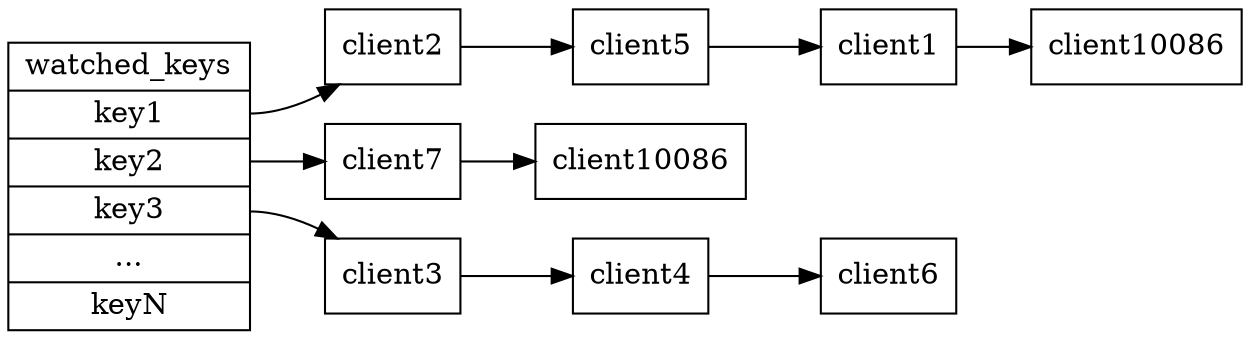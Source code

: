 digraph new_watched_keys {

    rankdir = LR;

    node [shape = record];

    // keys

    watched_keys [label = "watched_keys |<key1> key1 |<key2> key2 |<key3> key3 | ... |<keyN> keyN"];

    // clients blocking for key1
    client1 [label = "client1"];
    client5 [label = "client5"];
    client2 [label = "client2"];
    client10086 [label = "client10086"];
    
    watched_keys:key1 -> client2;
    client2 -> client5;
    client5 -> client1;
    client1 -> client10086;

    // clients blocking for key2
    client7 [label = "client7"];
    client10086_2 [label = "client10086"];

    watched_keys:key2 -> client7;
    client7 -> client10086_2;

    // key3

    client3 [label = "client3"];
    client4 [label = "client4"];
    client6 [label = "client6"];

    watched_keys:key3 -> client3;
    client3 -> client4;
    client4 -> client6;
}
